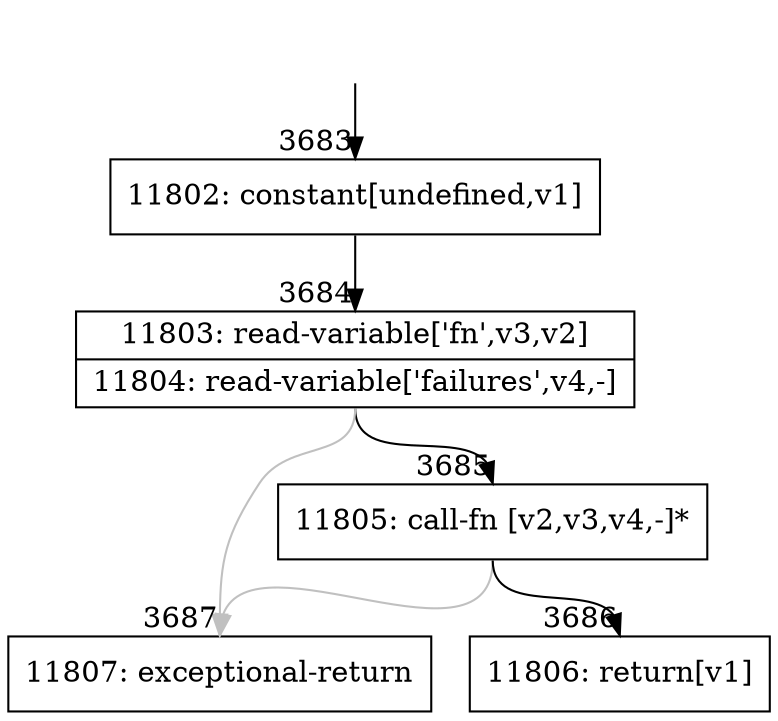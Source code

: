 digraph {
rankdir="TD"
BB_entry333[shape=none,label=""];
BB_entry333 -> BB3683 [tailport=s, headport=n, headlabel="    3683"]
BB3683 [shape=record label="{11802: constant[undefined,v1]}" ] 
BB3683 -> BB3684 [tailport=s, headport=n, headlabel="      3684"]
BB3684 [shape=record label="{11803: read-variable['fn',v3,v2]|11804: read-variable['failures',v4,-]}" ] 
BB3684 -> BB3685 [tailport=s, headport=n, headlabel="      3685"]
BB3684 -> BB3687 [tailport=s, headport=n, color=gray, headlabel="      3687"]
BB3685 [shape=record label="{11805: call-fn [v2,v3,v4,-]*}" ] 
BB3685 -> BB3686 [tailport=s, headport=n, headlabel="      3686"]
BB3685 -> BB3687 [tailport=s, headport=n, color=gray]
BB3686 [shape=record label="{11806: return[v1]}" ] 
BB3687 [shape=record label="{11807: exceptional-return}" ] 
//#$~ 4215
}
